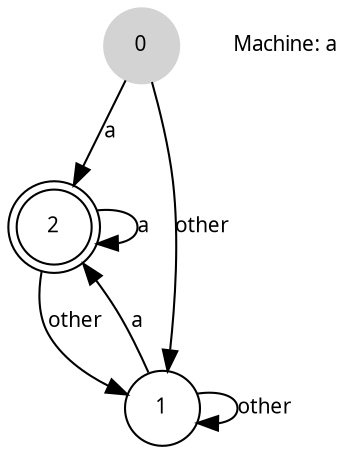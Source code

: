 digraph automata_0 {
  size = "8.5, 11";
  fontname = "Microsoft YaHei";
  fontsize = 10;
 
  node [shape = circle, fontname = "Microsoft YaHei", fontsize = 10];
  edge [fontname = "Microsoft YaHei", fontsize = 10];
 
  0 [ style = filled, color=lightgrey ];
  2 [ shape = doublecircle ];
 
  0 -> 2 [ label = "a " ];
  0 -> 1 [ label = "other " ];
  1 -> 2 [ label = "a " ];
  1 -> 1 [ label = "other " ];
  2 -> 2 [ label = "a " ];
  2 -> 1 [ label = "other " ];
  
 
  "Machine: a" [ shape = plaintext ];
}